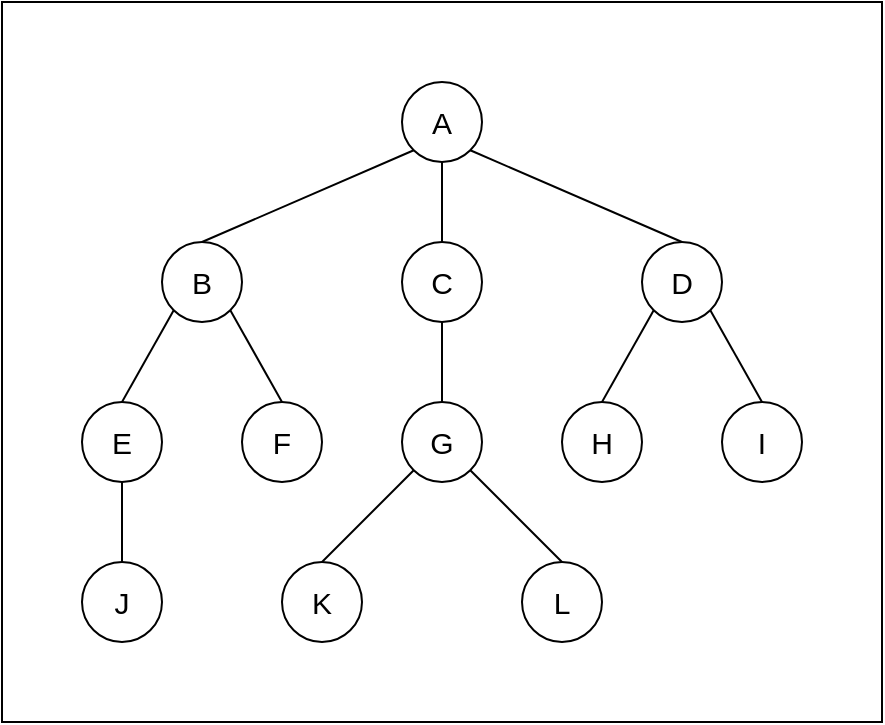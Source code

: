 <mxfile>
    <diagram id="sGtJBOQm5_xYgPOMlvZP" name="第 1 页">
        <mxGraphModel dx="1002" dy="1646" grid="1" gridSize="10" guides="1" tooltips="1" connect="1" arrows="1" fold="1" page="1" pageScale="1" pageWidth="1169" pageHeight="827" math="0" shadow="0">
            <root>
                <mxCell id="0"/>
                <mxCell id="1" parent="0"/>
                <mxCell id="25" value="" style="rounded=0;whiteSpace=wrap;html=1;" vertex="1" parent="1">
                    <mxGeometry x="360" y="-600" width="440" height="360" as="geometry"/>
                </mxCell>
                <mxCell id="2" value="A" style="ellipse;whiteSpace=wrap;html=1;aspect=fixed;fontSize=15;" vertex="1" parent="1">
                    <mxGeometry x="560" y="-560" width="40" height="40" as="geometry"/>
                </mxCell>
                <mxCell id="3" value="B" style="ellipse;whiteSpace=wrap;html=1;aspect=fixed;fontSize=15;" vertex="1" parent="1">
                    <mxGeometry x="440" y="-480" width="40" height="40" as="geometry"/>
                </mxCell>
                <mxCell id="4" value="C" style="ellipse;whiteSpace=wrap;html=1;aspect=fixed;fontSize=15;" vertex="1" parent="1">
                    <mxGeometry x="560" y="-480" width="40" height="40" as="geometry"/>
                </mxCell>
                <mxCell id="5" value="D" style="ellipse;whiteSpace=wrap;html=1;aspect=fixed;fontSize=15;" vertex="1" parent="1">
                    <mxGeometry x="680" y="-480" width="40" height="40" as="geometry"/>
                </mxCell>
                <mxCell id="6" value="H" style="ellipse;whiteSpace=wrap;html=1;aspect=fixed;fontSize=15;" vertex="1" parent="1">
                    <mxGeometry x="640" y="-400" width="40" height="40" as="geometry"/>
                </mxCell>
                <mxCell id="7" value="I" style="ellipse;whiteSpace=wrap;html=1;aspect=fixed;fontSize=15;" vertex="1" parent="1">
                    <mxGeometry x="720" y="-400" width="40" height="40" as="geometry"/>
                </mxCell>
                <mxCell id="8" value="E" style="ellipse;whiteSpace=wrap;html=1;aspect=fixed;fontSize=15;" vertex="1" parent="1">
                    <mxGeometry x="400" y="-400" width="40" height="40" as="geometry"/>
                </mxCell>
                <mxCell id="9" value="F" style="ellipse;whiteSpace=wrap;html=1;aspect=fixed;fontSize=15;" vertex="1" parent="1">
                    <mxGeometry x="480" y="-400" width="40" height="40" as="geometry"/>
                </mxCell>
                <mxCell id="10" value="J" style="ellipse;whiteSpace=wrap;html=1;aspect=fixed;fontSize=15;" vertex="1" parent="1">
                    <mxGeometry x="400" y="-320" width="40" height="40" as="geometry"/>
                </mxCell>
                <mxCell id="11" value="" style="endArrow=none;html=1;fontSize=15;exitX=0.5;exitY=0;exitDx=0;exitDy=0;entryX=0;entryY=1;entryDx=0;entryDy=0;" edge="1" parent="1" source="3" target="2">
                    <mxGeometry width="50" height="50" relative="1" as="geometry">
                        <mxPoint x="510" y="-480" as="sourcePoint"/>
                        <mxPoint x="560" y="-530" as="targetPoint"/>
                    </mxGeometry>
                </mxCell>
                <mxCell id="12" value="" style="endArrow=none;html=1;fontSize=15;entryX=0.5;entryY=1;entryDx=0;entryDy=0;exitX=0.5;exitY=0;exitDx=0;exitDy=0;" edge="1" parent="1" source="4" target="2">
                    <mxGeometry width="50" height="50" relative="1" as="geometry">
                        <mxPoint x="550" y="-450" as="sourcePoint"/>
                        <mxPoint x="600" y="-500" as="targetPoint"/>
                    </mxGeometry>
                </mxCell>
                <mxCell id="13" value="" style="endArrow=none;html=1;fontSize=15;exitX=1;exitY=1;exitDx=0;exitDy=0;entryX=0.5;entryY=0;entryDx=0;entryDy=0;" edge="1" parent="1" source="2" target="5">
                    <mxGeometry width="50" height="50" relative="1" as="geometry">
                        <mxPoint x="730" y="-480" as="sourcePoint"/>
                        <mxPoint x="780" y="-530" as="targetPoint"/>
                    </mxGeometry>
                </mxCell>
                <mxCell id="14" value="" style="endArrow=none;html=1;fontSize=15;entryX=0;entryY=1;entryDx=0;entryDy=0;exitX=0.5;exitY=0;exitDx=0;exitDy=0;" edge="1" parent="1" source="6" target="5">
                    <mxGeometry width="50" height="50" relative="1" as="geometry">
                        <mxPoint x="610" y="-260" as="sourcePoint"/>
                        <mxPoint x="660" y="-310" as="targetPoint"/>
                    </mxGeometry>
                </mxCell>
                <mxCell id="15" value="" style="endArrow=none;html=1;fontSize=15;exitX=1;exitY=1;exitDx=0;exitDy=0;entryX=0.5;entryY=0;entryDx=0;entryDy=0;" edge="1" parent="1" source="5" target="7">
                    <mxGeometry width="50" height="50" relative="1" as="geometry">
                        <mxPoint x="860" y="-420" as="sourcePoint"/>
                        <mxPoint x="910" y="-470" as="targetPoint"/>
                    </mxGeometry>
                </mxCell>
                <mxCell id="16" value="" style="endArrow=none;html=1;fontSize=15;entryX=0;entryY=1;entryDx=0;entryDy=0;exitX=0.5;exitY=0;exitDx=0;exitDy=0;" edge="1" parent="1" source="8" target="3">
                    <mxGeometry width="50" height="50" relative="1" as="geometry">
                        <mxPoint x="410" y="-370" as="sourcePoint"/>
                        <mxPoint x="460" y="-420" as="targetPoint"/>
                    </mxGeometry>
                </mxCell>
                <mxCell id="17" value="" style="endArrow=none;html=1;fontSize=15;entryX=1;entryY=1;entryDx=0;entryDy=0;exitX=0.5;exitY=0;exitDx=0;exitDy=0;" edge="1" parent="1" source="9" target="3">
                    <mxGeometry width="50" height="50" relative="1" as="geometry">
                        <mxPoint x="550" y="-240" as="sourcePoint"/>
                        <mxPoint x="520" y="-440" as="targetPoint"/>
                    </mxGeometry>
                </mxCell>
                <mxCell id="18" value="" style="endArrow=none;html=1;fontSize=15;entryX=0.5;entryY=1;entryDx=0;entryDy=0;exitX=0.5;exitY=0;exitDx=0;exitDy=0;" edge="1" parent="1" source="10" target="8">
                    <mxGeometry width="50" height="50" relative="1" as="geometry">
                        <mxPoint x="500" y="-270" as="sourcePoint"/>
                        <mxPoint x="550" y="-320" as="targetPoint"/>
                    </mxGeometry>
                </mxCell>
                <mxCell id="19" value="K" style="ellipse;whiteSpace=wrap;html=1;aspect=fixed;fontSize=15;" vertex="1" parent="1">
                    <mxGeometry x="500" y="-320" width="40" height="40" as="geometry"/>
                </mxCell>
                <mxCell id="20" value="L" style="ellipse;whiteSpace=wrap;html=1;aspect=fixed;fontSize=15;" vertex="1" parent="1">
                    <mxGeometry x="620" y="-320" width="40" height="40" as="geometry"/>
                </mxCell>
                <mxCell id="21" value="" style="endArrow=none;html=1;fontSize=15;entryX=0;entryY=1;entryDx=0;entryDy=0;exitX=0.5;exitY=0;exitDx=0;exitDy=0;" edge="1" parent="1" source="19" target="23">
                    <mxGeometry width="50" height="50" relative="1" as="geometry">
                        <mxPoint x="520" y="-244.14" as="sourcePoint"/>
                        <mxPoint x="565.858" y="-359.998" as="targetPoint"/>
                    </mxGeometry>
                </mxCell>
                <mxCell id="22" value="" style="endArrow=none;html=1;fontSize=15;entryX=1;entryY=1;entryDx=0;entryDy=0;exitX=0.5;exitY=0;exitDx=0;exitDy=0;" edge="1" parent="1" source="20" target="23">
                    <mxGeometry width="50" height="50" relative="1" as="geometry">
                        <mxPoint x="620" y="-204.14" as="sourcePoint"/>
                        <mxPoint x="594.142" y="-359.998" as="targetPoint"/>
                    </mxGeometry>
                </mxCell>
                <mxCell id="23" value="G" style="ellipse;whiteSpace=wrap;html=1;aspect=fixed;fontSize=15;" vertex="1" parent="1">
                    <mxGeometry x="560" y="-400" width="40" height="40" as="geometry"/>
                </mxCell>
                <mxCell id="24" value="" style="endArrow=none;html=1;fontSize=15;entryX=0.5;entryY=1;entryDx=0;entryDy=0;exitX=0.5;exitY=0;exitDx=0;exitDy=0;" edge="1" parent="1" source="23" target="4">
                    <mxGeometry width="50" height="50" relative="1" as="geometry">
                        <mxPoint x="520" y="-380" as="sourcePoint"/>
                        <mxPoint x="570" y="-430" as="targetPoint"/>
                    </mxGeometry>
                </mxCell>
            </root>
        </mxGraphModel>
    </diagram>
</mxfile>